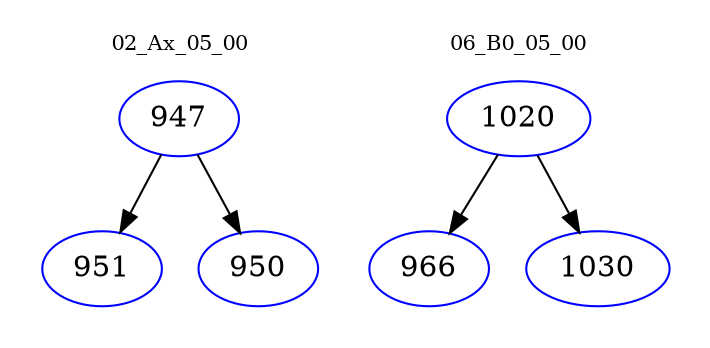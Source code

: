 digraph{
subgraph cluster_0 {
color = white
label = "02_Ax_05_00";
fontsize=10;
T0_947 [label="947", color="blue"]
T0_947 -> T0_951 [color="black"]
T0_951 [label="951", color="blue"]
T0_947 -> T0_950 [color="black"]
T0_950 [label="950", color="blue"]
}
subgraph cluster_1 {
color = white
label = "06_B0_05_00";
fontsize=10;
T1_1020 [label="1020", color="blue"]
T1_1020 -> T1_966 [color="black"]
T1_966 [label="966", color="blue"]
T1_1020 -> T1_1030 [color="black"]
T1_1030 [label="1030", color="blue"]
}
}
